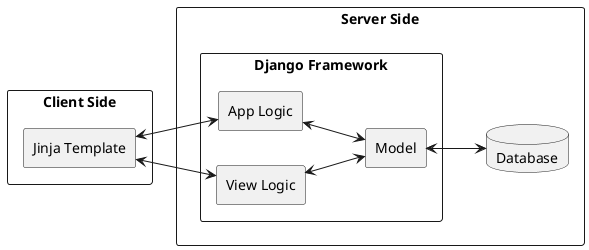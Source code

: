 @startuml

left to right direction

rectangle "Client Side" as C {
    rectangle "Jinja Template" as DT
}

rectangle "Server Side" as S {
    rectangle "Django Framework" as DF {
        rectangle "App Logic" as AL
        rectangle "View Logic" as VL
        rectangle "Model" as M
    }
    database "Database" as DB
}

DT <--> AL
DT <--> VL
AL <--> M
VL <--> M
M <--> DB

@enduml